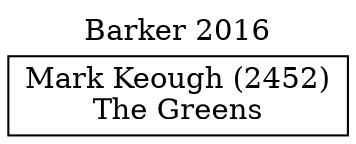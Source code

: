// House preference flow
digraph "Mark Keough (2452)_Barker_2016" {
	graph [label="Barker 2016" labelloc=t mclimit=10]
	node [shape=box]
	"Mark Keough (2452)" [label="Mark Keough (2452)
The Greens"]
}
